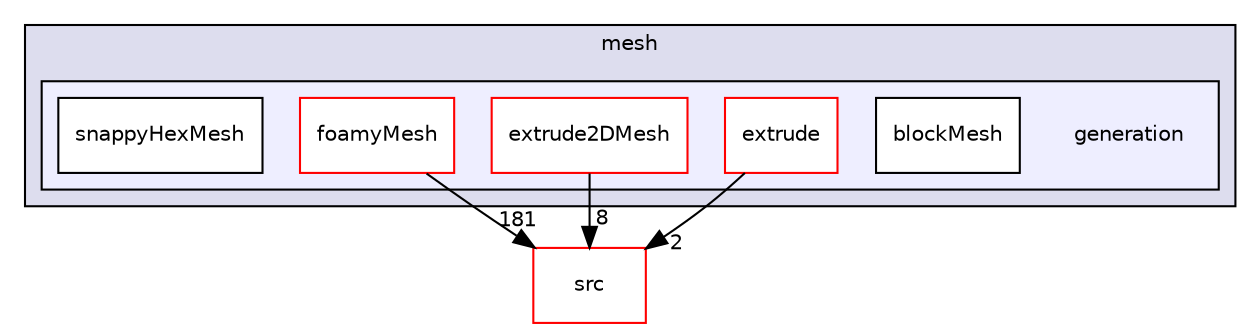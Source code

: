 digraph "applications/utilities/mesh/generation" {
  bgcolor=transparent;
  compound=true
  node [ fontsize="10", fontname="Helvetica"];
  edge [ labelfontsize="10", labelfontname="Helvetica"];
  subgraph clusterdir_d0d736d3dc14112e53d1ae4faa8f931f {
    graph [ bgcolor="#ddddee", pencolor="black", label="mesh" fontname="Helvetica", fontsize="10", URL="dir_d0d736d3dc14112e53d1ae4faa8f931f.html"]
  subgraph clusterdir_5e38c77784c29cb5c03b448ec3140896 {
    graph [ bgcolor="#eeeeff", pencolor="black", label="" URL="dir_5e38c77784c29cb5c03b448ec3140896.html"];
    dir_5e38c77784c29cb5c03b448ec3140896 [shape=plaintext label="generation"];
    dir_2a4d777693632c01efb82b5a9fbe1080 [shape=box label="blockMesh" color="black" fillcolor="white" style="filled" URL="dir_2a4d777693632c01efb82b5a9fbe1080.html"];
    dir_af241b20e5f9e52bf2ec87596a5ffb9d [shape=box label="extrude" color="red" fillcolor="white" style="filled" URL="dir_af241b20e5f9e52bf2ec87596a5ffb9d.html"];
    dir_99548adcce9b8f8245b66372fad7a3f4 [shape=box label="extrude2DMesh" color="red" fillcolor="white" style="filled" URL="dir_99548adcce9b8f8245b66372fad7a3f4.html"];
    dir_525b031d9ecda2adbb84a631566a9480 [shape=box label="foamyMesh" color="red" fillcolor="white" style="filled" URL="dir_525b031d9ecda2adbb84a631566a9480.html"];
    dir_6cb59580d6959b0c95629f696fb8f947 [shape=box label="snappyHexMesh" color="black" fillcolor="white" style="filled" URL="dir_6cb59580d6959b0c95629f696fb8f947.html"];
  }
  }
  dir_68267d1309a1af8e8297ef4c3efbcdba [shape=box label="src" color="red" URL="dir_68267d1309a1af8e8297ef4c3efbcdba.html"];
  dir_525b031d9ecda2adbb84a631566a9480->dir_68267d1309a1af8e8297ef4c3efbcdba [headlabel="181", labeldistance=1.5 headhref="dir_000507_000737.html"];
  dir_af241b20e5f9e52bf2ec87596a5ffb9d->dir_68267d1309a1af8e8297ef4c3efbcdba [headlabel="2", labeldistance=1.5 headhref="dir_000499_000737.html"];
  dir_99548adcce9b8f8245b66372fad7a3f4->dir_68267d1309a1af8e8297ef4c3efbcdba [headlabel="8", labeldistance=1.5 headhref="dir_000503_000737.html"];
}
